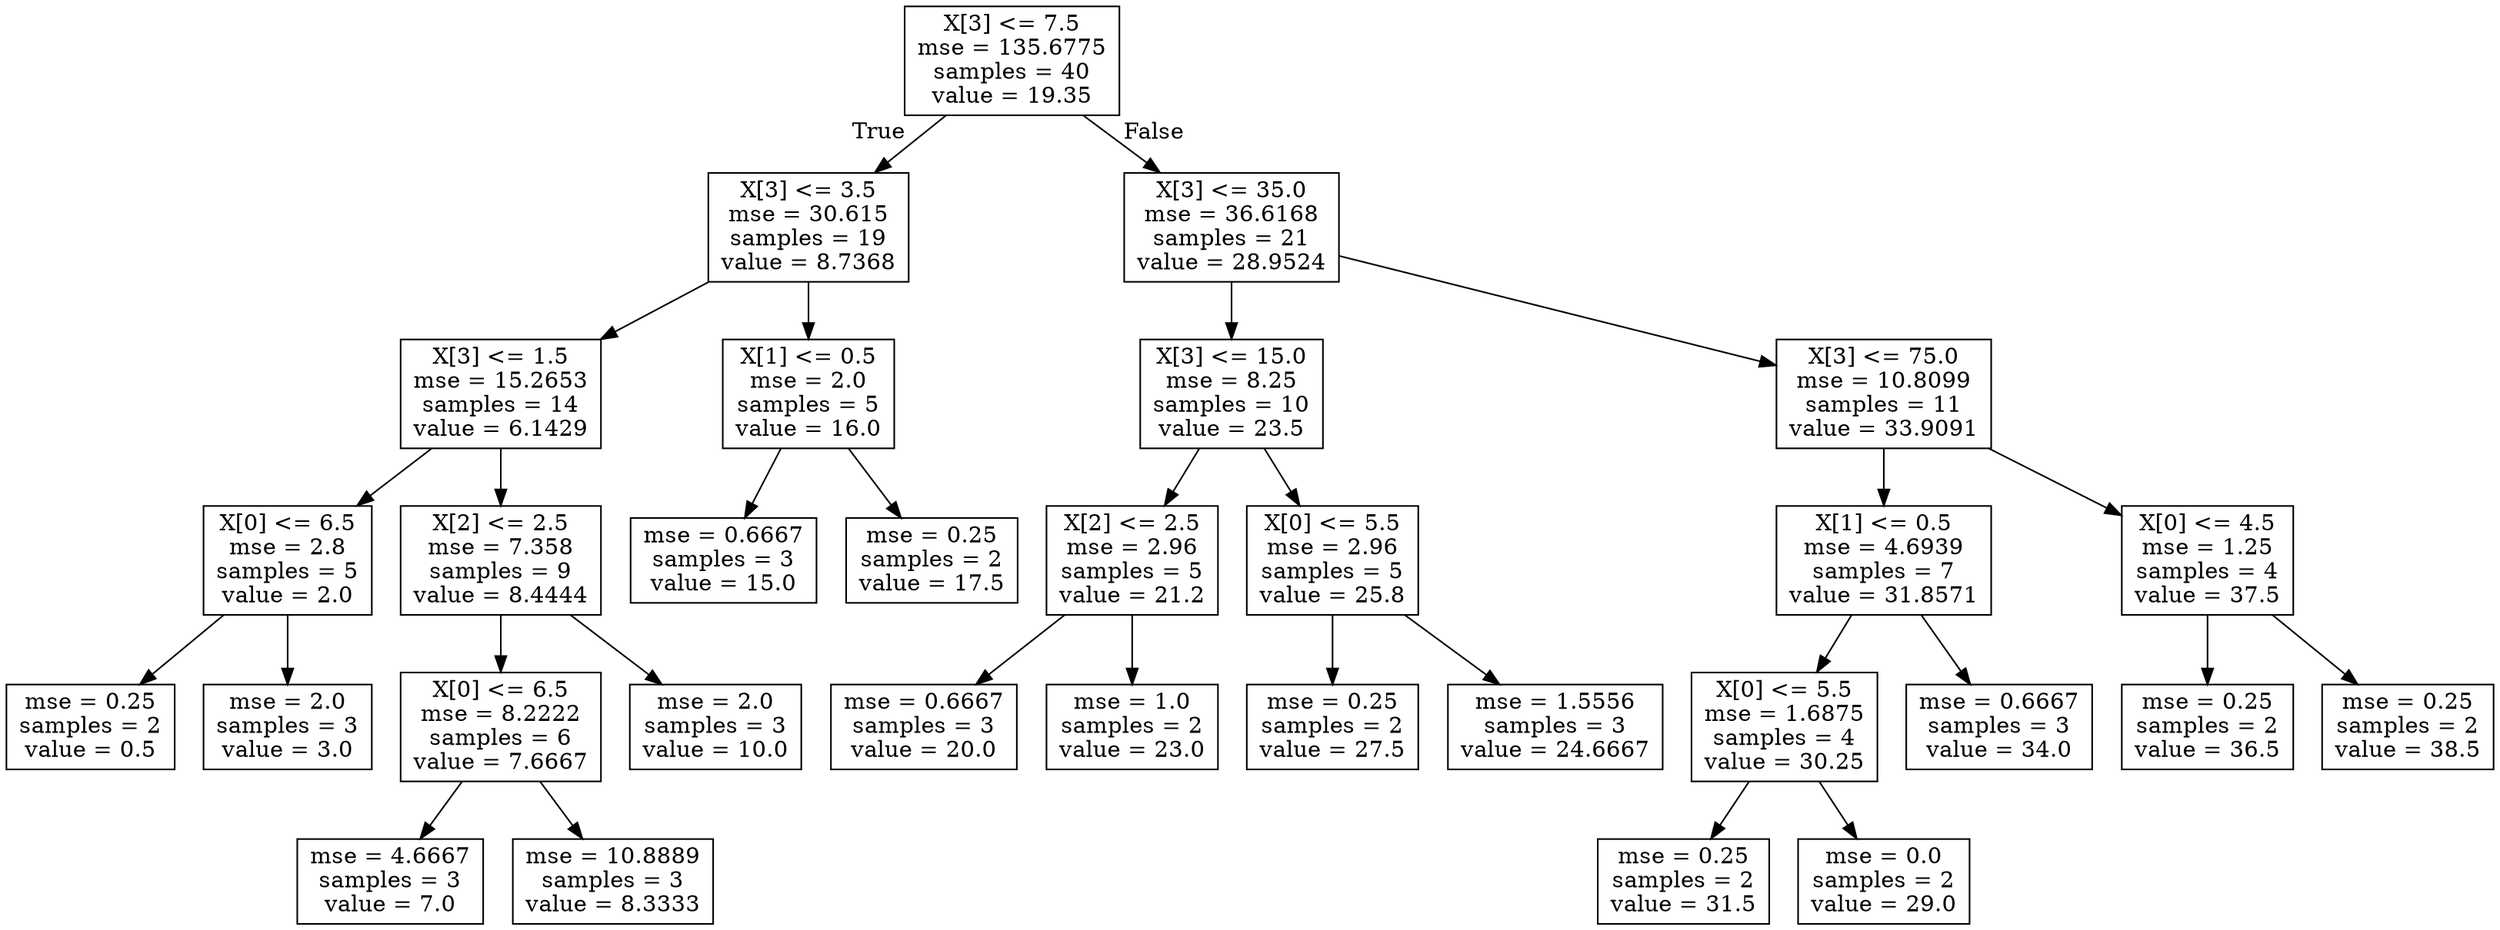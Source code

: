 digraph Tree {
node [shape=box] ;
0 [label="X[3] <= 7.5\nmse = 135.6775\nsamples = 40\nvalue = 19.35"] ;
1 [label="X[3] <= 3.5\nmse = 30.615\nsamples = 19\nvalue = 8.7368"] ;
0 -> 1 [labeldistance=2.5, labelangle=45, headlabel="True"] ;
2 [label="X[3] <= 1.5\nmse = 15.2653\nsamples = 14\nvalue = 6.1429"] ;
1 -> 2 ;
3 [label="X[0] <= 6.5\nmse = 2.8\nsamples = 5\nvalue = 2.0"] ;
2 -> 3 ;
4 [label="mse = 0.25\nsamples = 2\nvalue = 0.5"] ;
3 -> 4 ;
5 [label="mse = 2.0\nsamples = 3\nvalue = 3.0"] ;
3 -> 5 ;
6 [label="X[2] <= 2.5\nmse = 7.358\nsamples = 9\nvalue = 8.4444"] ;
2 -> 6 ;
7 [label="X[0] <= 6.5\nmse = 8.2222\nsamples = 6\nvalue = 7.6667"] ;
6 -> 7 ;
8 [label="mse = 4.6667\nsamples = 3\nvalue = 7.0"] ;
7 -> 8 ;
9 [label="mse = 10.8889\nsamples = 3\nvalue = 8.3333"] ;
7 -> 9 ;
10 [label="mse = 2.0\nsamples = 3\nvalue = 10.0"] ;
6 -> 10 ;
11 [label="X[1] <= 0.5\nmse = 2.0\nsamples = 5\nvalue = 16.0"] ;
1 -> 11 ;
12 [label="mse = 0.6667\nsamples = 3\nvalue = 15.0"] ;
11 -> 12 ;
13 [label="mse = 0.25\nsamples = 2\nvalue = 17.5"] ;
11 -> 13 ;
14 [label="X[3] <= 35.0\nmse = 36.6168\nsamples = 21\nvalue = 28.9524"] ;
0 -> 14 [labeldistance=2.5, labelangle=-45, headlabel="False"] ;
15 [label="X[3] <= 15.0\nmse = 8.25\nsamples = 10\nvalue = 23.5"] ;
14 -> 15 ;
16 [label="X[2] <= 2.5\nmse = 2.96\nsamples = 5\nvalue = 21.2"] ;
15 -> 16 ;
17 [label="mse = 0.6667\nsamples = 3\nvalue = 20.0"] ;
16 -> 17 ;
18 [label="mse = 1.0\nsamples = 2\nvalue = 23.0"] ;
16 -> 18 ;
19 [label="X[0] <= 5.5\nmse = 2.96\nsamples = 5\nvalue = 25.8"] ;
15 -> 19 ;
20 [label="mse = 0.25\nsamples = 2\nvalue = 27.5"] ;
19 -> 20 ;
21 [label="mse = 1.5556\nsamples = 3\nvalue = 24.6667"] ;
19 -> 21 ;
22 [label="X[3] <= 75.0\nmse = 10.8099\nsamples = 11\nvalue = 33.9091"] ;
14 -> 22 ;
23 [label="X[1] <= 0.5\nmse = 4.6939\nsamples = 7\nvalue = 31.8571"] ;
22 -> 23 ;
24 [label="X[0] <= 5.5\nmse = 1.6875\nsamples = 4\nvalue = 30.25"] ;
23 -> 24 ;
25 [label="mse = 0.25\nsamples = 2\nvalue = 31.5"] ;
24 -> 25 ;
26 [label="mse = 0.0\nsamples = 2\nvalue = 29.0"] ;
24 -> 26 ;
27 [label="mse = 0.6667\nsamples = 3\nvalue = 34.0"] ;
23 -> 27 ;
28 [label="X[0] <= 4.5\nmse = 1.25\nsamples = 4\nvalue = 37.5"] ;
22 -> 28 ;
29 [label="mse = 0.25\nsamples = 2\nvalue = 36.5"] ;
28 -> 29 ;
30 [label="mse = 0.25\nsamples = 2\nvalue = 38.5"] ;
28 -> 30 ;
}